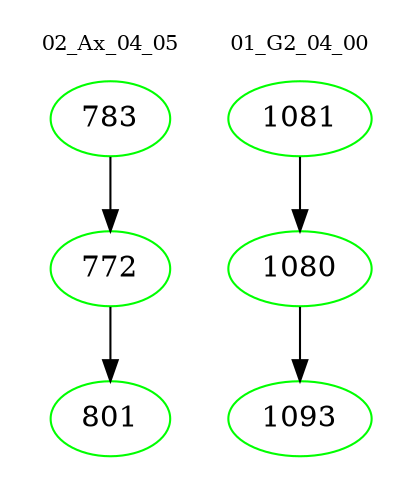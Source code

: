 digraph{
subgraph cluster_0 {
color = white
label = "02_Ax_04_05";
fontsize=10;
T0_783 [label="783", color="green"]
T0_783 -> T0_772 [color="black"]
T0_772 [label="772", color="green"]
T0_772 -> T0_801 [color="black"]
T0_801 [label="801", color="green"]
}
subgraph cluster_1 {
color = white
label = "01_G2_04_00";
fontsize=10;
T1_1081 [label="1081", color="green"]
T1_1081 -> T1_1080 [color="black"]
T1_1080 [label="1080", color="green"]
T1_1080 -> T1_1093 [color="black"]
T1_1093 [label="1093", color="green"]
}
}
